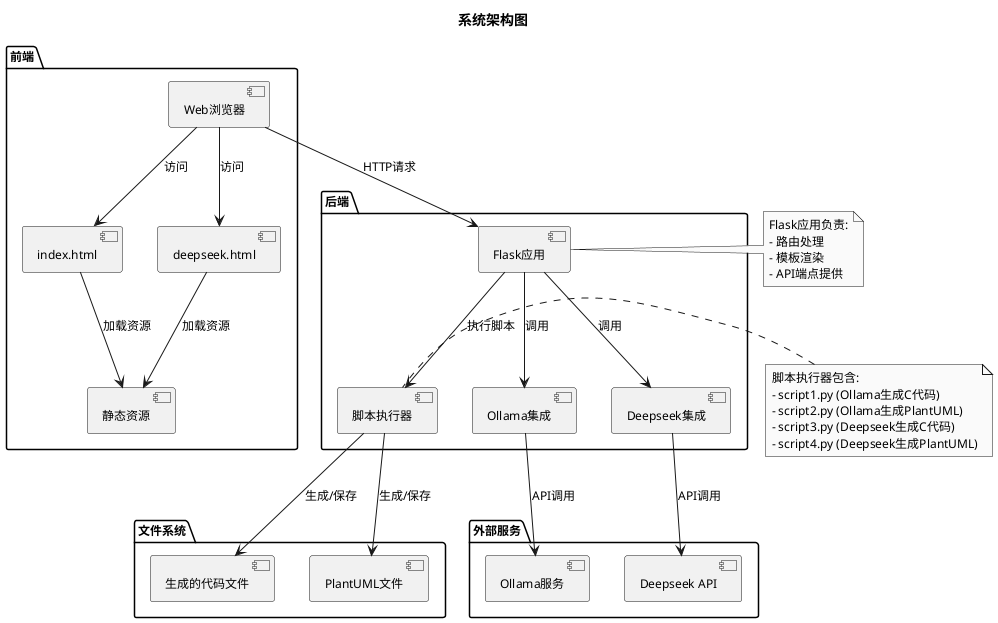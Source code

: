 @startuml ProjectArchitecture
skinparam monochrome true
skinparam defaultFontName Arial
skinparam defaultFontSize 12
skinparam shadowing false

title 系统架构图

package "前端" {
    [Web浏览器] as browser
    [index.html] as index
    [deepseek.html] as deepseek
    [静态资源] as static
}

package "后端" {
    [Flask应用] as flask
    [Ollama集成] as ollama
    [Deepseek集成] as deepseek_api
    [脚本执行器] as scripts
}

package "外部服务" {
    [Ollama服务] as ollama_service
    [Deepseek API] as deepseek_service
}

package "文件系统" {
    [生成的代码文件] as code_files
    [PlantUML文件] as plantuml_files
}

' 前端组件关系
browser --> index : 访问
browser --> deepseek : 访问
index --> static : 加载资源
deepseek --> static : 加载资源

' 后端处理流程
browser --> flask : HTTP请求
flask --> ollama : 调用
flask --> deepseek_api : 调用
flask --> scripts : 执行脚本

' 外部服务集成
ollama --> ollama_service : API调用
deepseek_api --> deepseek_service : API调用

' 文件系统交互
scripts --> code_files : 生成/保存
scripts --> plantuml_files : 生成/保存

' 组件说明
note right of flask
  Flask应用负责:
  - 路由处理
  - 模板渲染
  - API端点提供
end note

note left of scripts
  脚本执行器包含:
  - script1.py (Ollama生成C代码)
  - script2.py (Ollama生成PlantUML)
  - script3.py (Deepseek生成C代码)
  - script4.py (Deepseek生成PlantUML)
end note

@enduml
